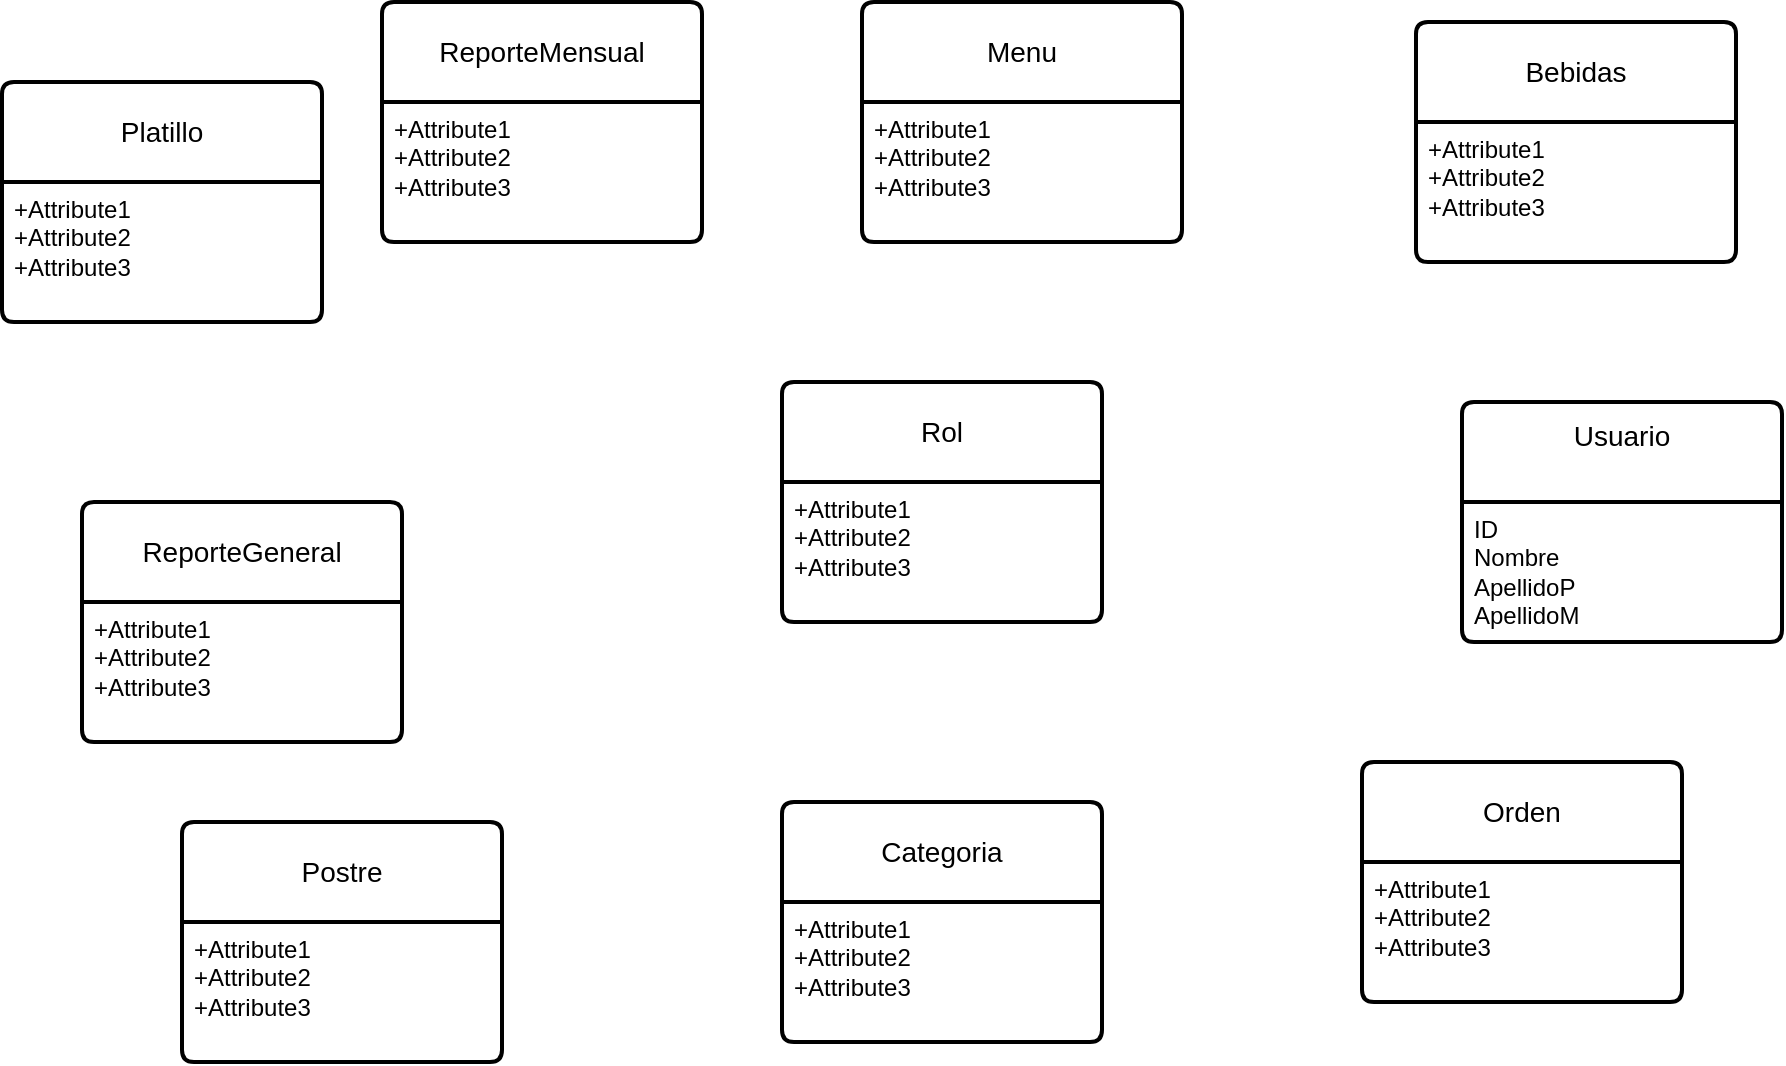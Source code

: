 <mxfile version="26.0.15">
  <diagram name="Página-1" id="V-V55-iJyu9lPwuccyi-">
    <mxGraphModel dx="1877" dy="557" grid="1" gridSize="10" guides="1" tooltips="1" connect="1" arrows="1" fold="1" page="1" pageScale="1" pageWidth="827" pageHeight="1169" math="0" shadow="0">
      <root>
        <mxCell id="0" />
        <mxCell id="1" parent="0" />
        <mxCell id="7O-z4zuoo0SqcSkAvMZf-5" value="Rol" style="swimlane;childLayout=stackLayout;horizontal=1;startSize=50;horizontalStack=0;rounded=1;fontSize=14;fontStyle=0;strokeWidth=2;resizeParent=0;resizeLast=1;shadow=0;dashed=0;align=center;arcSize=4;whiteSpace=wrap;html=1;" vertex="1" parent="1">
          <mxGeometry x="350" y="230" width="160" height="120" as="geometry" />
        </mxCell>
        <mxCell id="7O-z4zuoo0SqcSkAvMZf-6" value="+Attribute1&#xa;+Attribute2&#xa;+Attribute3" style="align=left;strokeColor=none;fillColor=none;spacingLeft=4;spacingRight=4;fontSize=12;verticalAlign=top;resizable=0;rotatable=0;part=1;html=1;whiteSpace=wrap;" vertex="1" parent="7O-z4zuoo0SqcSkAvMZf-5">
          <mxGeometry y="50" width="160" height="70" as="geometry" />
        </mxCell>
        <mxCell id="7O-z4zuoo0SqcSkAvMZf-7" value="Usuario&lt;div&gt;&lt;br&gt;&lt;/div&gt;" style="swimlane;childLayout=stackLayout;horizontal=1;startSize=50;horizontalStack=0;rounded=1;fontSize=14;fontStyle=0;strokeWidth=2;resizeParent=0;resizeLast=1;shadow=0;dashed=0;align=center;arcSize=4;whiteSpace=wrap;html=1;" vertex="1" parent="1">
          <mxGeometry x="690" y="240" width="160" height="120" as="geometry" />
        </mxCell>
        <mxCell id="7O-z4zuoo0SqcSkAvMZf-8" value="ID&lt;div&gt;Nombre&lt;/div&gt;&lt;div&gt;ApellidoP&lt;/div&gt;&lt;div&gt;ApellidoM&lt;/div&gt;" style="align=left;strokeColor=none;fillColor=none;spacingLeft=4;spacingRight=4;fontSize=12;verticalAlign=top;resizable=0;rotatable=0;part=1;html=1;whiteSpace=wrap;" vertex="1" parent="7O-z4zuoo0SqcSkAvMZf-7">
          <mxGeometry y="50" width="160" height="70" as="geometry" />
        </mxCell>
        <mxCell id="7O-z4zuoo0SqcSkAvMZf-10" value="&lt;div&gt;Menu&lt;/div&gt;" style="swimlane;childLayout=stackLayout;horizontal=1;startSize=50;horizontalStack=0;rounded=1;fontSize=14;fontStyle=0;strokeWidth=2;resizeParent=0;resizeLast=1;shadow=0;dashed=0;align=center;arcSize=4;whiteSpace=wrap;html=1;" vertex="1" parent="1">
          <mxGeometry x="390" y="40" width="160" height="120" as="geometry" />
        </mxCell>
        <mxCell id="7O-z4zuoo0SqcSkAvMZf-11" value="+Attribute1&#xa;+Attribute2&#xa;+Attribute3" style="align=left;strokeColor=none;fillColor=none;spacingLeft=4;spacingRight=4;fontSize=12;verticalAlign=top;resizable=0;rotatable=0;part=1;html=1;whiteSpace=wrap;" vertex="1" parent="7O-z4zuoo0SqcSkAvMZf-10">
          <mxGeometry y="50" width="160" height="70" as="geometry" />
        </mxCell>
        <mxCell id="7O-z4zuoo0SqcSkAvMZf-12" value="&lt;div&gt;ReporteMensual&lt;/div&gt;" style="swimlane;childLayout=stackLayout;horizontal=1;startSize=50;horizontalStack=0;rounded=1;fontSize=14;fontStyle=0;strokeWidth=2;resizeParent=0;resizeLast=1;shadow=0;dashed=0;align=center;arcSize=4;whiteSpace=wrap;html=1;" vertex="1" parent="1">
          <mxGeometry x="150" y="40" width="160" height="120" as="geometry" />
        </mxCell>
        <mxCell id="7O-z4zuoo0SqcSkAvMZf-13" value="+Attribute1&#xa;+Attribute2&#xa;+Attribute3" style="align=left;strokeColor=none;fillColor=none;spacingLeft=4;spacingRight=4;fontSize=12;verticalAlign=top;resizable=0;rotatable=0;part=1;html=1;whiteSpace=wrap;" vertex="1" parent="7O-z4zuoo0SqcSkAvMZf-12">
          <mxGeometry y="50" width="160" height="70" as="geometry" />
        </mxCell>
        <mxCell id="7O-z4zuoo0SqcSkAvMZf-14" value="&lt;div&gt;ReporteGeneral&lt;/div&gt;" style="swimlane;childLayout=stackLayout;horizontal=1;startSize=50;horizontalStack=0;rounded=1;fontSize=14;fontStyle=0;strokeWidth=2;resizeParent=0;resizeLast=1;shadow=0;dashed=0;align=center;arcSize=4;whiteSpace=wrap;html=1;" vertex="1" parent="1">
          <mxGeometry y="290" width="160" height="120" as="geometry" />
        </mxCell>
        <mxCell id="7O-z4zuoo0SqcSkAvMZf-15" value="+Attribute1&#xa;+Attribute2&#xa;+Attribute3" style="align=left;strokeColor=none;fillColor=none;spacingLeft=4;spacingRight=4;fontSize=12;verticalAlign=top;resizable=0;rotatable=0;part=1;html=1;whiteSpace=wrap;" vertex="1" parent="7O-z4zuoo0SqcSkAvMZf-14">
          <mxGeometry y="50" width="160" height="70" as="geometry" />
        </mxCell>
        <mxCell id="7O-z4zuoo0SqcSkAvMZf-16" value="&lt;div&gt;Categoria&lt;/div&gt;" style="swimlane;childLayout=stackLayout;horizontal=1;startSize=50;horizontalStack=0;rounded=1;fontSize=14;fontStyle=0;strokeWidth=2;resizeParent=0;resizeLast=1;shadow=0;dashed=0;align=center;arcSize=4;whiteSpace=wrap;html=1;" vertex="1" parent="1">
          <mxGeometry x="350" y="440" width="160" height="120" as="geometry" />
        </mxCell>
        <mxCell id="7O-z4zuoo0SqcSkAvMZf-17" value="+Attribute1&#xa;+Attribute2&#xa;+Attribute3" style="align=left;strokeColor=none;fillColor=none;spacingLeft=4;spacingRight=4;fontSize=12;verticalAlign=top;resizable=0;rotatable=0;part=1;html=1;whiteSpace=wrap;" vertex="1" parent="7O-z4zuoo0SqcSkAvMZf-16">
          <mxGeometry y="50" width="160" height="70" as="geometry" />
        </mxCell>
        <mxCell id="7O-z4zuoo0SqcSkAvMZf-18" value="&lt;div&gt;Orden&lt;/div&gt;" style="swimlane;childLayout=stackLayout;horizontal=1;startSize=50;horizontalStack=0;rounded=1;fontSize=14;fontStyle=0;strokeWidth=2;resizeParent=0;resizeLast=1;shadow=0;dashed=0;align=center;arcSize=4;whiteSpace=wrap;html=1;" vertex="1" parent="1">
          <mxGeometry x="640" y="420" width="160" height="120" as="geometry" />
        </mxCell>
        <mxCell id="7O-z4zuoo0SqcSkAvMZf-19" value="+Attribute1&#xa;+Attribute2&#xa;+Attribute3" style="align=left;strokeColor=none;fillColor=none;spacingLeft=4;spacingRight=4;fontSize=12;verticalAlign=top;resizable=0;rotatable=0;part=1;html=1;whiteSpace=wrap;" vertex="1" parent="7O-z4zuoo0SqcSkAvMZf-18">
          <mxGeometry y="50" width="160" height="70" as="geometry" />
        </mxCell>
        <mxCell id="7O-z4zuoo0SqcSkAvMZf-20" value="&lt;div&gt;Postre&lt;/div&gt;" style="swimlane;childLayout=stackLayout;horizontal=1;startSize=50;horizontalStack=0;rounded=1;fontSize=14;fontStyle=0;strokeWidth=2;resizeParent=0;resizeLast=1;shadow=0;dashed=0;align=center;arcSize=4;whiteSpace=wrap;html=1;" vertex="1" parent="1">
          <mxGeometry x="50" y="450" width="160" height="120" as="geometry" />
        </mxCell>
        <mxCell id="7O-z4zuoo0SqcSkAvMZf-21" value="+Attribute1&#xa;+Attribute2&#xa;+Attribute3" style="align=left;strokeColor=none;fillColor=none;spacingLeft=4;spacingRight=4;fontSize=12;verticalAlign=top;resizable=0;rotatable=0;part=1;html=1;whiteSpace=wrap;" vertex="1" parent="7O-z4zuoo0SqcSkAvMZf-20">
          <mxGeometry y="50" width="160" height="70" as="geometry" />
        </mxCell>
        <mxCell id="7O-z4zuoo0SqcSkAvMZf-22" value="Platillo" style="swimlane;childLayout=stackLayout;horizontal=1;startSize=50;horizontalStack=0;rounded=1;fontSize=14;fontStyle=0;strokeWidth=2;resizeParent=0;resizeLast=1;shadow=0;dashed=0;align=center;arcSize=4;whiteSpace=wrap;html=1;" vertex="1" parent="1">
          <mxGeometry x="-40" y="80" width="160" height="120" as="geometry" />
        </mxCell>
        <mxCell id="7O-z4zuoo0SqcSkAvMZf-23" value="+Attribute1&#xa;+Attribute2&#xa;+Attribute3" style="align=left;strokeColor=none;fillColor=none;spacingLeft=4;spacingRight=4;fontSize=12;verticalAlign=top;resizable=0;rotatable=0;part=1;html=1;whiteSpace=wrap;" vertex="1" parent="7O-z4zuoo0SqcSkAvMZf-22">
          <mxGeometry y="50" width="160" height="70" as="geometry" />
        </mxCell>
        <mxCell id="7O-z4zuoo0SqcSkAvMZf-24" value="Bebidas" style="swimlane;childLayout=stackLayout;horizontal=1;startSize=50;horizontalStack=0;rounded=1;fontSize=14;fontStyle=0;strokeWidth=2;resizeParent=0;resizeLast=1;shadow=0;dashed=0;align=center;arcSize=4;whiteSpace=wrap;html=1;" vertex="1" parent="1">
          <mxGeometry x="667" y="50" width="160" height="120" as="geometry" />
        </mxCell>
        <mxCell id="7O-z4zuoo0SqcSkAvMZf-25" value="+Attribute1&#xa;+Attribute2&#xa;+Attribute3" style="align=left;strokeColor=none;fillColor=none;spacingLeft=4;spacingRight=4;fontSize=12;verticalAlign=top;resizable=0;rotatable=0;part=1;html=1;whiteSpace=wrap;" vertex="1" parent="7O-z4zuoo0SqcSkAvMZf-24">
          <mxGeometry y="50" width="160" height="70" as="geometry" />
        </mxCell>
      </root>
    </mxGraphModel>
  </diagram>
</mxfile>

